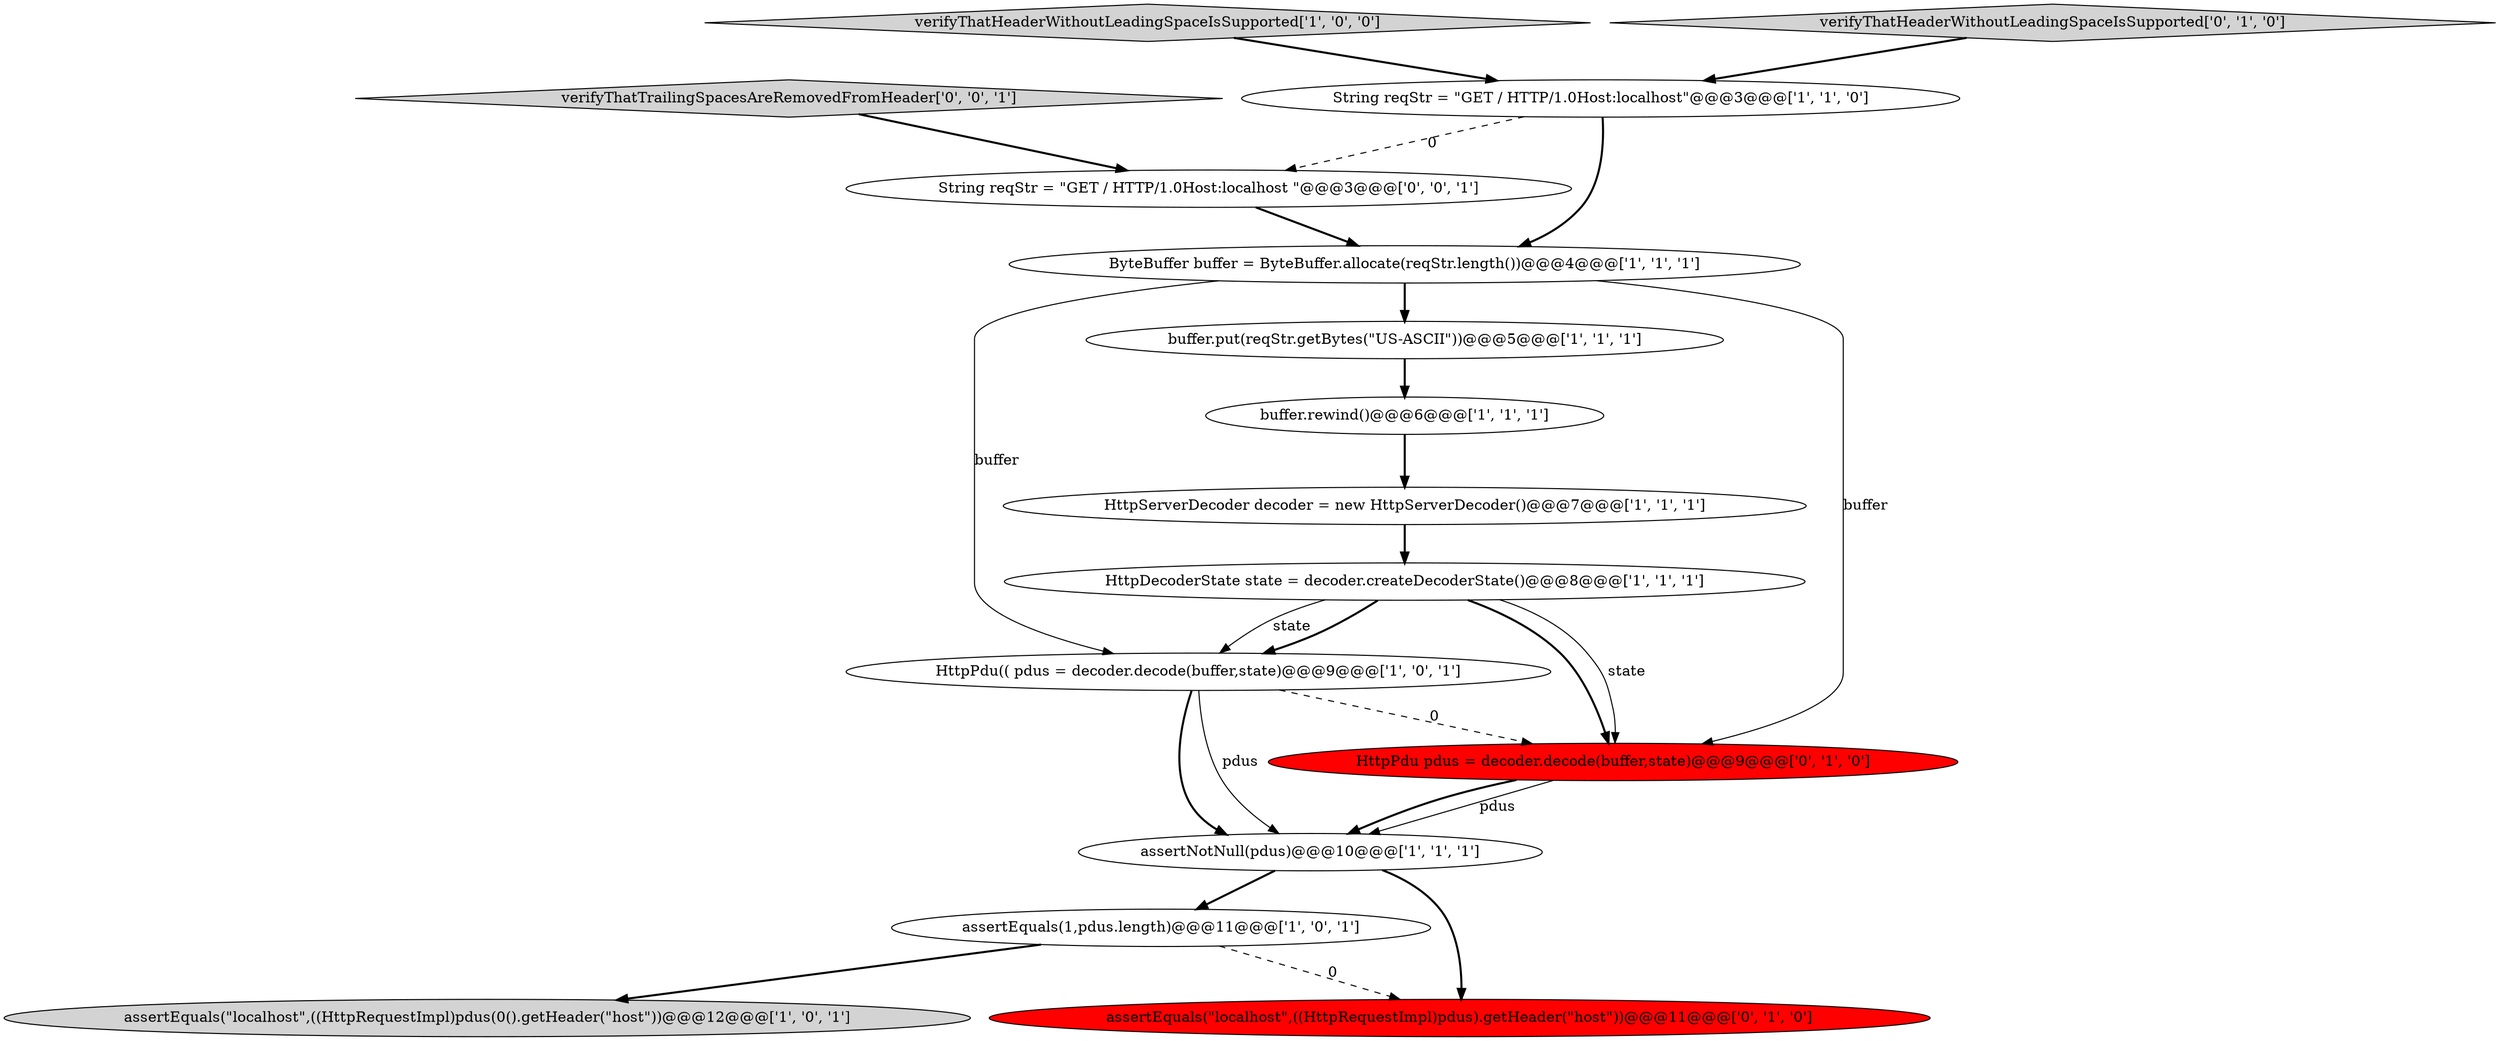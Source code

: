 digraph {
6 [style = filled, label = "assertEquals(1,pdus.length)@@@11@@@['1', '0', '1']", fillcolor = white, shape = ellipse image = "AAA0AAABBB1BBB"];
4 [style = filled, label = "HttpPdu(( pdus = decoder.decode(buffer,state)@@@9@@@['1', '0', '1']", fillcolor = white, shape = ellipse image = "AAA0AAABBB1BBB"];
9 [style = filled, label = "buffer.rewind()@@@6@@@['1', '1', '1']", fillcolor = white, shape = ellipse image = "AAA0AAABBB1BBB"];
12 [style = filled, label = "assertEquals(\"localhost\",((HttpRequestImpl)pdus).getHeader(\"host\"))@@@11@@@['0', '1', '0']", fillcolor = red, shape = ellipse image = "AAA1AAABBB2BBB"];
14 [style = filled, label = "String reqStr = \"GET / HTTP/1.0Host:localhost \"@@@3@@@['0', '0', '1']", fillcolor = white, shape = ellipse image = "AAA0AAABBB3BBB"];
1 [style = filled, label = "HttpServerDecoder decoder = new HttpServerDecoder()@@@7@@@['1', '1', '1']", fillcolor = white, shape = ellipse image = "AAA0AAABBB1BBB"];
0 [style = filled, label = "HttpDecoderState state = decoder.createDecoderState()@@@8@@@['1', '1', '1']", fillcolor = white, shape = ellipse image = "AAA0AAABBB1BBB"];
7 [style = filled, label = "assertEquals(\"localhost\",((HttpRequestImpl)pdus(0().getHeader(\"host\"))@@@12@@@['1', '0', '1']", fillcolor = lightgray, shape = ellipse image = "AAA0AAABBB1BBB"];
10 [style = filled, label = "verifyThatHeaderWithoutLeadingSpaceIsSupported['1', '0', '0']", fillcolor = lightgray, shape = diamond image = "AAA0AAABBB1BBB"];
11 [style = filled, label = "HttpPdu pdus = decoder.decode(buffer,state)@@@9@@@['0', '1', '0']", fillcolor = red, shape = ellipse image = "AAA1AAABBB2BBB"];
15 [style = filled, label = "verifyThatTrailingSpacesAreRemovedFromHeader['0', '0', '1']", fillcolor = lightgray, shape = diamond image = "AAA0AAABBB3BBB"];
13 [style = filled, label = "verifyThatHeaderWithoutLeadingSpaceIsSupported['0', '1', '0']", fillcolor = lightgray, shape = diamond image = "AAA0AAABBB2BBB"];
2 [style = filled, label = "ByteBuffer buffer = ByteBuffer.allocate(reqStr.length())@@@4@@@['1', '1', '1']", fillcolor = white, shape = ellipse image = "AAA0AAABBB1BBB"];
8 [style = filled, label = "buffer.put(reqStr.getBytes(\"US-ASCII\"))@@@5@@@['1', '1', '1']", fillcolor = white, shape = ellipse image = "AAA0AAABBB1BBB"];
5 [style = filled, label = "String reqStr = \"GET / HTTP/1.0Host:localhost\"@@@3@@@['1', '1', '0']", fillcolor = white, shape = ellipse image = "AAA0AAABBB1BBB"];
3 [style = filled, label = "assertNotNull(pdus)@@@10@@@['1', '1', '1']", fillcolor = white, shape = ellipse image = "AAA0AAABBB1BBB"];
4->3 [style = bold, label=""];
2->11 [style = solid, label="buffer"];
5->14 [style = dashed, label="0"];
15->14 [style = bold, label=""];
11->3 [style = solid, label="pdus"];
0->11 [style = bold, label=""];
3->6 [style = bold, label=""];
1->0 [style = bold, label=""];
3->12 [style = bold, label=""];
0->11 [style = solid, label="state"];
6->12 [style = dashed, label="0"];
5->2 [style = bold, label=""];
10->5 [style = bold, label=""];
11->3 [style = bold, label=""];
0->4 [style = bold, label=""];
2->4 [style = solid, label="buffer"];
8->9 [style = bold, label=""];
13->5 [style = bold, label=""];
14->2 [style = bold, label=""];
4->11 [style = dashed, label="0"];
0->4 [style = solid, label="state"];
9->1 [style = bold, label=""];
6->7 [style = bold, label=""];
4->3 [style = solid, label="pdus"];
2->8 [style = bold, label=""];
}
